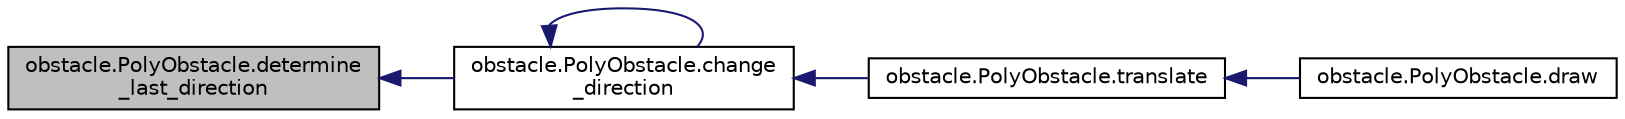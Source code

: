 digraph "obstacle.PolyObstacle.determine_last_direction"
{
  edge [fontname="Helvetica",fontsize="10",labelfontname="Helvetica",labelfontsize="10"];
  node [fontname="Helvetica",fontsize="10",shape=record];
  rankdir="LR";
  Node1 [label="obstacle.PolyObstacle.determine\l_last_direction",height=0.2,width=0.4,color="black", fillcolor="grey75", style="filled" fontcolor="black"];
  Node1 -> Node2 [dir="back",color="midnightblue",fontsize="10",style="solid",fontname="Helvetica"];
  Node2 [label="obstacle.PolyObstacle.change\l_direction",height=0.2,width=0.4,color="black", fillcolor="white", style="filled",URL="$classobstacle_1_1PolyObstacle.html#a9b6945bd67258643ad471c965889d707",tooltip="Change direction. "];
  Node2 -> Node3 [dir="back",color="midnightblue",fontsize="10",style="solid",fontname="Helvetica"];
  Node3 [label="obstacle.PolyObstacle.translate",height=0.2,width=0.4,color="black", fillcolor="white", style="filled",URL="$classobstacle_1_1PolyObstacle.html#a8d4b0d3a614af138881a2f93d93f028a",tooltip="Translate obstacle. "];
  Node3 -> Node4 [dir="back",color="midnightblue",fontsize="10",style="solid",fontname="Helvetica"];
  Node4 [label="obstacle.PolyObstacle.draw",height=0.2,width=0.4,color="black", fillcolor="white", style="filled",URL="$classobstacle_1_1PolyObstacle.html#a9b5b53a6b8ee6233de2ee394871ebe6e",tooltip="Draws the polygon on the PyGame screen. "];
  Node2 -> Node2 [dir="back",color="midnightblue",fontsize="10",style="solid",fontname="Helvetica"];
}

